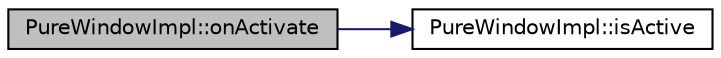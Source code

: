 digraph "PureWindowImpl::onActivate"
{
 // LATEX_PDF_SIZE
  edge [fontname="Helvetica",fontsize="10",labelfontname="Helvetica",labelfontsize="10"];
  node [fontname="Helvetica",fontsize="10",shape=record];
  rankdir="LR";
  Node1 [label="PureWindowImpl::onActivate",height=0.2,width=0.4,color="black", fillcolor="grey75", style="filled", fontcolor="black",tooltip=" "];
  Node1 -> Node2 [color="midnightblue",fontsize="10",style="solid",fontname="Helvetica"];
  Node2 [label="PureWindowImpl::isActive",height=0.2,width=0.4,color="black", fillcolor="white", style="filled",URL="$class_pure_window_impl.html#a56f9b40473d8ed582418896b99f23c1e",tooltip="Gets whether window is active or not."];
}
